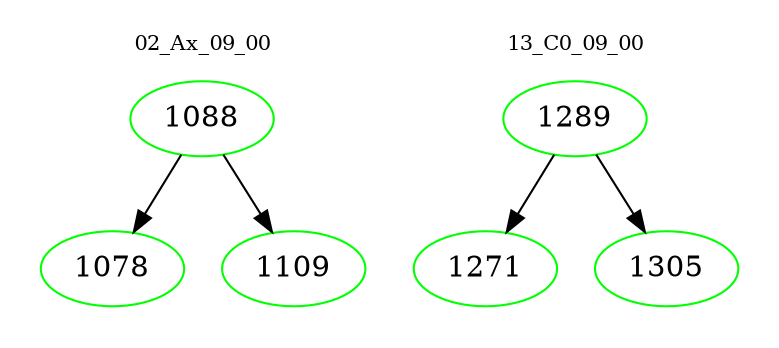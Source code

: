 digraph{
subgraph cluster_0 {
color = white
label = "02_Ax_09_00";
fontsize=10;
T0_1088 [label="1088", color="green"]
T0_1088 -> T0_1078 [color="black"]
T0_1078 [label="1078", color="green"]
T0_1088 -> T0_1109 [color="black"]
T0_1109 [label="1109", color="green"]
}
subgraph cluster_1 {
color = white
label = "13_C0_09_00";
fontsize=10;
T1_1289 [label="1289", color="green"]
T1_1289 -> T1_1271 [color="black"]
T1_1271 [label="1271", color="green"]
T1_1289 -> T1_1305 [color="black"]
T1_1305 [label="1305", color="green"]
}
}
